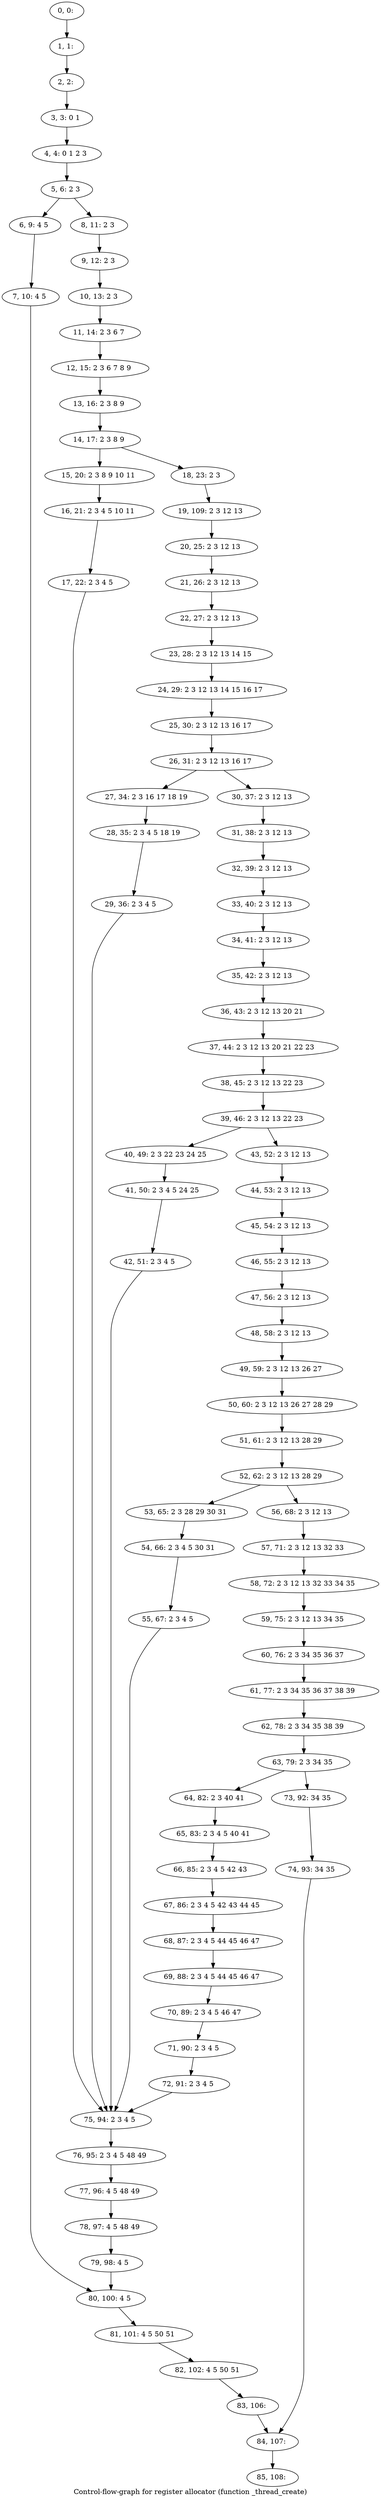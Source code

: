 digraph G {
graph [label="Control-flow-graph for register allocator (function _thread_create)"]
0[label="0, 0: "];
1[label="1, 1: "];
2[label="2, 2: "];
3[label="3, 3: 0 1 "];
4[label="4, 4: 0 1 2 3 "];
5[label="5, 6: 2 3 "];
6[label="6, 9: 4 5 "];
7[label="7, 10: 4 5 "];
8[label="8, 11: 2 3 "];
9[label="9, 12: 2 3 "];
10[label="10, 13: 2 3 "];
11[label="11, 14: 2 3 6 7 "];
12[label="12, 15: 2 3 6 7 8 9 "];
13[label="13, 16: 2 3 8 9 "];
14[label="14, 17: 2 3 8 9 "];
15[label="15, 20: 2 3 8 9 10 11 "];
16[label="16, 21: 2 3 4 5 10 11 "];
17[label="17, 22: 2 3 4 5 "];
18[label="18, 23: 2 3 "];
19[label="19, 109: 2 3 12 13 "];
20[label="20, 25: 2 3 12 13 "];
21[label="21, 26: 2 3 12 13 "];
22[label="22, 27: 2 3 12 13 "];
23[label="23, 28: 2 3 12 13 14 15 "];
24[label="24, 29: 2 3 12 13 14 15 16 17 "];
25[label="25, 30: 2 3 12 13 16 17 "];
26[label="26, 31: 2 3 12 13 16 17 "];
27[label="27, 34: 2 3 16 17 18 19 "];
28[label="28, 35: 2 3 4 5 18 19 "];
29[label="29, 36: 2 3 4 5 "];
30[label="30, 37: 2 3 12 13 "];
31[label="31, 38: 2 3 12 13 "];
32[label="32, 39: 2 3 12 13 "];
33[label="33, 40: 2 3 12 13 "];
34[label="34, 41: 2 3 12 13 "];
35[label="35, 42: 2 3 12 13 "];
36[label="36, 43: 2 3 12 13 20 21 "];
37[label="37, 44: 2 3 12 13 20 21 22 23 "];
38[label="38, 45: 2 3 12 13 22 23 "];
39[label="39, 46: 2 3 12 13 22 23 "];
40[label="40, 49: 2 3 22 23 24 25 "];
41[label="41, 50: 2 3 4 5 24 25 "];
42[label="42, 51: 2 3 4 5 "];
43[label="43, 52: 2 3 12 13 "];
44[label="44, 53: 2 3 12 13 "];
45[label="45, 54: 2 3 12 13 "];
46[label="46, 55: 2 3 12 13 "];
47[label="47, 56: 2 3 12 13 "];
48[label="48, 58: 2 3 12 13 "];
49[label="49, 59: 2 3 12 13 26 27 "];
50[label="50, 60: 2 3 12 13 26 27 28 29 "];
51[label="51, 61: 2 3 12 13 28 29 "];
52[label="52, 62: 2 3 12 13 28 29 "];
53[label="53, 65: 2 3 28 29 30 31 "];
54[label="54, 66: 2 3 4 5 30 31 "];
55[label="55, 67: 2 3 4 5 "];
56[label="56, 68: 2 3 12 13 "];
57[label="57, 71: 2 3 12 13 32 33 "];
58[label="58, 72: 2 3 12 13 32 33 34 35 "];
59[label="59, 75: 2 3 12 13 34 35 "];
60[label="60, 76: 2 3 34 35 36 37 "];
61[label="61, 77: 2 3 34 35 36 37 38 39 "];
62[label="62, 78: 2 3 34 35 38 39 "];
63[label="63, 79: 2 3 34 35 "];
64[label="64, 82: 2 3 40 41 "];
65[label="65, 83: 2 3 4 5 40 41 "];
66[label="66, 85: 2 3 4 5 42 43 "];
67[label="67, 86: 2 3 4 5 42 43 44 45 "];
68[label="68, 87: 2 3 4 5 44 45 46 47 "];
69[label="69, 88: 2 3 4 5 44 45 46 47 "];
70[label="70, 89: 2 3 4 5 46 47 "];
71[label="71, 90: 2 3 4 5 "];
72[label="72, 91: 2 3 4 5 "];
73[label="73, 92: 34 35 "];
74[label="74, 93: 34 35 "];
75[label="75, 94: 2 3 4 5 "];
76[label="76, 95: 2 3 4 5 48 49 "];
77[label="77, 96: 4 5 48 49 "];
78[label="78, 97: 4 5 48 49 "];
79[label="79, 98: 4 5 "];
80[label="80, 100: 4 5 "];
81[label="81, 101: 4 5 50 51 "];
82[label="82, 102: 4 5 50 51 "];
83[label="83, 106: "];
84[label="84, 107: "];
85[label="85, 108: "];
0->1 ;
1->2 ;
2->3 ;
3->4 ;
4->5 ;
5->6 ;
5->8 ;
6->7 ;
7->80 ;
8->9 ;
9->10 ;
10->11 ;
11->12 ;
12->13 ;
13->14 ;
14->15 ;
14->18 ;
15->16 ;
16->17 ;
17->75 ;
18->19 ;
19->20 ;
20->21 ;
21->22 ;
22->23 ;
23->24 ;
24->25 ;
25->26 ;
26->27 ;
26->30 ;
27->28 ;
28->29 ;
29->75 ;
30->31 ;
31->32 ;
32->33 ;
33->34 ;
34->35 ;
35->36 ;
36->37 ;
37->38 ;
38->39 ;
39->40 ;
39->43 ;
40->41 ;
41->42 ;
42->75 ;
43->44 ;
44->45 ;
45->46 ;
46->47 ;
47->48 ;
48->49 ;
49->50 ;
50->51 ;
51->52 ;
52->53 ;
52->56 ;
53->54 ;
54->55 ;
55->75 ;
56->57 ;
57->58 ;
58->59 ;
59->60 ;
60->61 ;
61->62 ;
62->63 ;
63->64 ;
63->73 ;
64->65 ;
65->66 ;
66->67 ;
67->68 ;
68->69 ;
69->70 ;
70->71 ;
71->72 ;
72->75 ;
73->74 ;
74->84 ;
75->76 ;
76->77 ;
77->78 ;
78->79 ;
79->80 ;
80->81 ;
81->82 ;
82->83 ;
83->84 ;
84->85 ;
}
